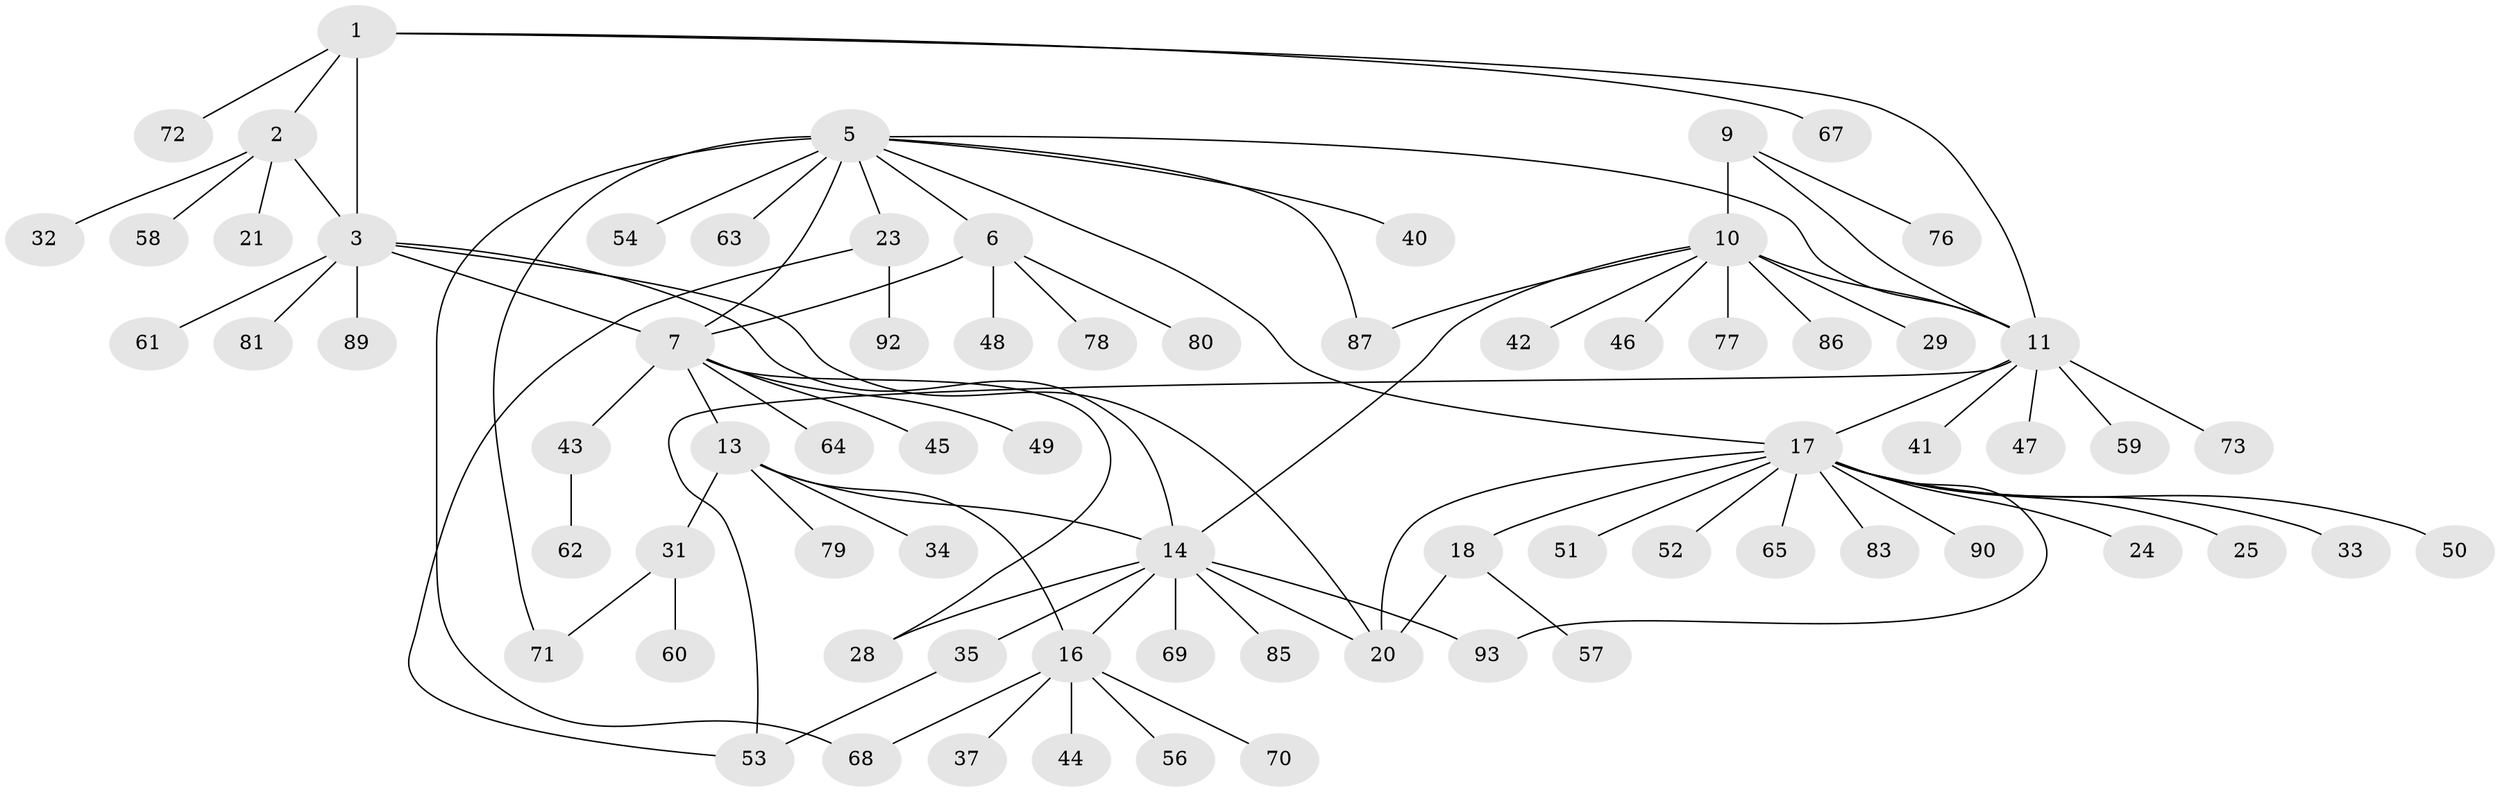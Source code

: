 // original degree distribution, {7: 0.053763440860215055, 6: 0.07526881720430108, 13: 0.010752688172043012, 4: 0.053763440860215055, 12: 0.021505376344086023, 9: 0.021505376344086023, 1: 0.6021505376344086, 3: 0.021505376344086023, 2: 0.13978494623655913}
// Generated by graph-tools (version 1.1) at 2025/11/02/27/25 16:11:29]
// undirected, 73 vertices, 90 edges
graph export_dot {
graph [start="1"]
  node [color=gray90,style=filled];
  1 [super="+74"];
  2 [super="+39"];
  3 [super="+4"];
  5 [super="+38"];
  6 [super="+36"];
  7 [super="+8"];
  9;
  10 [super="+12"];
  11 [super="+26"];
  13 [super="+15"];
  14 [super="+66"];
  16 [super="+22"];
  17 [super="+19"];
  18;
  20 [super="+82"];
  21;
  23 [super="+30"];
  24;
  25 [super="+27"];
  28;
  29;
  31 [super="+55"];
  32;
  33;
  34;
  35 [super="+88"];
  37;
  40;
  41;
  42;
  43;
  44;
  45;
  46;
  47;
  48;
  49;
  50;
  51;
  52;
  53;
  54;
  56;
  57;
  58;
  59;
  60;
  61;
  62 [super="+75"];
  63;
  64;
  65;
  67;
  68;
  69;
  70 [super="+84"];
  71;
  72;
  73;
  76 [super="+91"];
  77;
  78;
  79;
  80;
  81;
  83;
  85;
  86;
  87;
  89;
  90;
  92;
  93;
  1 -- 2;
  1 -- 3 [weight=2];
  1 -- 11;
  1 -- 67;
  1 -- 72;
  2 -- 3 [weight=2];
  2 -- 21;
  2 -- 32;
  2 -- 58;
  3 -- 61;
  3 -- 81;
  3 -- 20;
  3 -- 89;
  3 -- 14;
  3 -- 7;
  5 -- 6;
  5 -- 7 [weight=2];
  5 -- 11;
  5 -- 23;
  5 -- 40;
  5 -- 54;
  5 -- 63;
  5 -- 68;
  5 -- 71;
  5 -- 87;
  5 -- 17;
  6 -- 7 [weight=2];
  6 -- 78;
  6 -- 80;
  6 -- 48;
  7 -- 13;
  7 -- 43;
  7 -- 45;
  7 -- 64;
  7 -- 49;
  7 -- 28;
  9 -- 10 [weight=2];
  9 -- 11;
  9 -- 76;
  10 -- 11 [weight=2];
  10 -- 14;
  10 -- 42;
  10 -- 87;
  10 -- 29;
  10 -- 86;
  10 -- 77;
  10 -- 46;
  11 -- 41;
  11 -- 47;
  11 -- 53;
  11 -- 59;
  11 -- 73;
  11 -- 17;
  13 -- 14 [weight=2];
  13 -- 16 [weight=2];
  13 -- 31;
  13 -- 79;
  13 -- 34;
  14 -- 16;
  14 -- 20;
  14 -- 28;
  14 -- 35;
  14 -- 69;
  14 -- 85;
  14 -- 93;
  16 -- 44;
  16 -- 56;
  16 -- 68;
  16 -- 37;
  16 -- 70;
  17 -- 18 [weight=2];
  17 -- 20 [weight=2];
  17 -- 24;
  17 -- 33;
  17 -- 51;
  17 -- 52;
  17 -- 83;
  17 -- 90;
  17 -- 65;
  17 -- 50;
  17 -- 25;
  17 -- 93;
  18 -- 20;
  18 -- 57;
  23 -- 53;
  23 -- 92;
  31 -- 60;
  31 -- 71;
  35 -- 53;
  43 -- 62;
}
